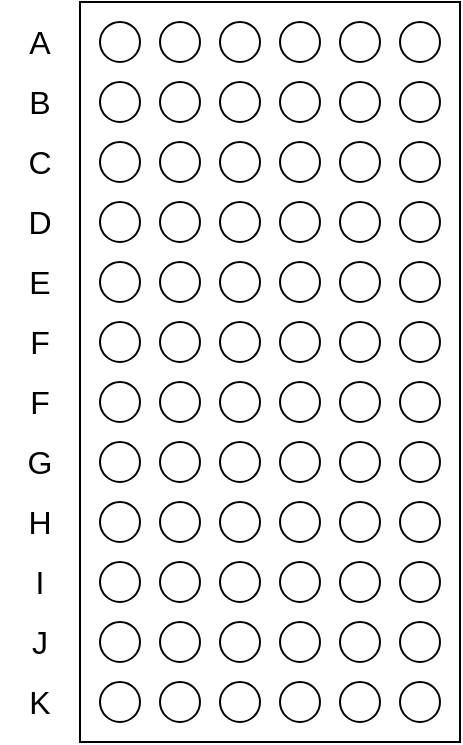 <mxfile version="20.8.1" type="github">
  <diagram id="ldtcjOp9RZMOsnM4YgLH" name="Page-1">
    <mxGraphModel dx="398" dy="523" grid="1" gridSize="10" guides="1" tooltips="1" connect="1" arrows="1" fold="1" page="0" pageScale="1" pageWidth="827" pageHeight="1169" math="0" shadow="0">
      <root>
        <mxCell id="0" />
        <mxCell id="1" parent="0" />
        <mxCell id="qduU26eSiMNXoxl_xI9t-118" value="" style="group" vertex="1" connectable="0" parent="1">
          <mxGeometry x="170" y="410" width="170" height="110" as="geometry" />
        </mxCell>
        <mxCell id="qduU26eSiMNXoxl_xI9t-5" value="" style="ellipse;whiteSpace=wrap;html=1;fontSize=16;fillColor=none;" vertex="1" parent="qduU26eSiMNXoxl_xI9t-118">
          <mxGeometry width="20" height="20" as="geometry" />
        </mxCell>
        <mxCell id="qduU26eSiMNXoxl_xI9t-13" value="" style="ellipse;whiteSpace=wrap;html=1;fontSize=16;fillColor=none;" vertex="1" parent="qduU26eSiMNXoxl_xI9t-118">
          <mxGeometry x="30" width="20" height="20" as="geometry" />
        </mxCell>
        <mxCell id="qduU26eSiMNXoxl_xI9t-15" value="" style="ellipse;whiteSpace=wrap;html=1;fontSize=16;fillColor=none;" vertex="1" parent="qduU26eSiMNXoxl_xI9t-118">
          <mxGeometry x="60" width="20" height="20" as="geometry" />
        </mxCell>
        <mxCell id="qduU26eSiMNXoxl_xI9t-21" value="" style="ellipse;whiteSpace=wrap;html=1;fontSize=16;fillColor=none;" vertex="1" parent="qduU26eSiMNXoxl_xI9t-118">
          <mxGeometry x="90" width="20" height="20" as="geometry" />
        </mxCell>
        <mxCell id="qduU26eSiMNXoxl_xI9t-22" value="" style="ellipse;whiteSpace=wrap;html=1;fontSize=16;fillColor=none;" vertex="1" parent="qduU26eSiMNXoxl_xI9t-118">
          <mxGeometry x="120" width="20" height="20" as="geometry" />
        </mxCell>
        <mxCell id="qduU26eSiMNXoxl_xI9t-23" value="" style="ellipse;whiteSpace=wrap;html=1;fontSize=16;fillColor=none;" vertex="1" parent="qduU26eSiMNXoxl_xI9t-118">
          <mxGeometry x="150" width="20" height="20" as="geometry" />
        </mxCell>
        <mxCell id="qduU26eSiMNXoxl_xI9t-28" value="" style="ellipse;whiteSpace=wrap;html=1;fontSize=16;fillColor=none;" vertex="1" parent="qduU26eSiMNXoxl_xI9t-118">
          <mxGeometry y="30" width="20" height="20" as="geometry" />
        </mxCell>
        <mxCell id="qduU26eSiMNXoxl_xI9t-29" value="" style="ellipse;whiteSpace=wrap;html=1;fontSize=16;fillColor=none;" vertex="1" parent="qduU26eSiMNXoxl_xI9t-118">
          <mxGeometry x="30" y="30" width="20" height="20" as="geometry" />
        </mxCell>
        <mxCell id="qduU26eSiMNXoxl_xI9t-30" value="" style="ellipse;whiteSpace=wrap;html=1;fontSize=16;fillColor=none;direction=west;" vertex="1" parent="qduU26eSiMNXoxl_xI9t-118">
          <mxGeometry x="60" y="30" width="20" height="20" as="geometry" />
        </mxCell>
        <mxCell id="qduU26eSiMNXoxl_xI9t-31" value="" style="ellipse;whiteSpace=wrap;html=1;fontSize=16;fillColor=none;" vertex="1" parent="qduU26eSiMNXoxl_xI9t-118">
          <mxGeometry x="90" y="30" width="20" height="20" as="geometry" />
        </mxCell>
        <mxCell id="qduU26eSiMNXoxl_xI9t-32" value="" style="ellipse;whiteSpace=wrap;html=1;fontSize=16;fillColor=none;" vertex="1" parent="qduU26eSiMNXoxl_xI9t-118">
          <mxGeometry x="120" y="30" width="20" height="20" as="geometry" />
        </mxCell>
        <mxCell id="qduU26eSiMNXoxl_xI9t-37" value="" style="ellipse;whiteSpace=wrap;html=1;fontSize=16;fillColor=none;" vertex="1" parent="qduU26eSiMNXoxl_xI9t-118">
          <mxGeometry x="150" y="30" width="20" height="20" as="geometry" />
        </mxCell>
        <mxCell id="qduU26eSiMNXoxl_xI9t-51" value="" style="ellipse;whiteSpace=wrap;html=1;fontSize=16;fillColor=none;" vertex="1" parent="qduU26eSiMNXoxl_xI9t-118">
          <mxGeometry y="60" width="20" height="20" as="geometry" />
        </mxCell>
        <mxCell id="qduU26eSiMNXoxl_xI9t-52" value="" style="ellipse;whiteSpace=wrap;html=1;fontSize=16;fillColor=none;" vertex="1" parent="qduU26eSiMNXoxl_xI9t-118">
          <mxGeometry x="30" y="60" width="20" height="20" as="geometry" />
        </mxCell>
        <mxCell id="qduU26eSiMNXoxl_xI9t-53" value="" style="ellipse;whiteSpace=wrap;html=1;fontSize=16;fillColor=none;" vertex="1" parent="qduU26eSiMNXoxl_xI9t-118">
          <mxGeometry x="60" y="60" width="20" height="20" as="geometry" />
        </mxCell>
        <mxCell id="qduU26eSiMNXoxl_xI9t-54" value="" style="ellipse;whiteSpace=wrap;html=1;fontSize=16;fillColor=none;" vertex="1" parent="qduU26eSiMNXoxl_xI9t-118">
          <mxGeometry x="90" y="60" width="20" height="20" as="geometry" />
        </mxCell>
        <mxCell id="qduU26eSiMNXoxl_xI9t-55" value="" style="ellipse;whiteSpace=wrap;html=1;fontSize=16;fillColor=none;" vertex="1" parent="qduU26eSiMNXoxl_xI9t-118">
          <mxGeometry x="120" y="60" width="20" height="20" as="geometry" />
        </mxCell>
        <mxCell id="qduU26eSiMNXoxl_xI9t-56" value="" style="ellipse;whiteSpace=wrap;html=1;fontSize=16;fillColor=none;" vertex="1" parent="qduU26eSiMNXoxl_xI9t-118">
          <mxGeometry x="150" y="60" width="20" height="20" as="geometry" />
        </mxCell>
        <mxCell id="qduU26eSiMNXoxl_xI9t-57" value="" style="ellipse;whiteSpace=wrap;html=1;fontSize=16;fillColor=none;" vertex="1" parent="qduU26eSiMNXoxl_xI9t-118">
          <mxGeometry y="90" width="20" height="20" as="geometry" />
        </mxCell>
        <mxCell id="qduU26eSiMNXoxl_xI9t-58" value="" style="ellipse;whiteSpace=wrap;html=1;fontSize=16;fillColor=none;" vertex="1" parent="qduU26eSiMNXoxl_xI9t-118">
          <mxGeometry x="30" y="90" width="20" height="20" as="geometry" />
        </mxCell>
        <mxCell id="qduU26eSiMNXoxl_xI9t-59" value="" style="ellipse;whiteSpace=wrap;html=1;fontSize=16;fillColor=none;direction=west;" vertex="1" parent="qduU26eSiMNXoxl_xI9t-118">
          <mxGeometry x="60" y="90" width="20" height="20" as="geometry" />
        </mxCell>
        <mxCell id="qduU26eSiMNXoxl_xI9t-60" value="" style="ellipse;whiteSpace=wrap;html=1;fontSize=16;fillColor=none;" vertex="1" parent="qduU26eSiMNXoxl_xI9t-118">
          <mxGeometry x="90" y="90" width="20" height="20" as="geometry" />
        </mxCell>
        <mxCell id="qduU26eSiMNXoxl_xI9t-61" value="" style="ellipse;whiteSpace=wrap;html=1;fontSize=16;fillColor=none;" vertex="1" parent="qduU26eSiMNXoxl_xI9t-118">
          <mxGeometry x="120" y="90" width="20" height="20" as="geometry" />
        </mxCell>
        <mxCell id="qduU26eSiMNXoxl_xI9t-62" value="" style="ellipse;whiteSpace=wrap;html=1;fontSize=16;fillColor=none;" vertex="1" parent="qduU26eSiMNXoxl_xI9t-118">
          <mxGeometry x="150" y="90" width="20" height="20" as="geometry" />
        </mxCell>
        <mxCell id="qduU26eSiMNXoxl_xI9t-119" value="" style="group" vertex="1" connectable="0" parent="1">
          <mxGeometry x="170" y="530" width="170" height="110" as="geometry" />
        </mxCell>
        <mxCell id="qduU26eSiMNXoxl_xI9t-120" value="" style="ellipse;whiteSpace=wrap;html=1;fontSize=16;fillColor=none;" vertex="1" parent="qduU26eSiMNXoxl_xI9t-119">
          <mxGeometry width="20" height="20" as="geometry" />
        </mxCell>
        <mxCell id="qduU26eSiMNXoxl_xI9t-121" value="" style="ellipse;whiteSpace=wrap;html=1;fontSize=16;fillColor=none;" vertex="1" parent="qduU26eSiMNXoxl_xI9t-119">
          <mxGeometry x="30" width="20" height="20" as="geometry" />
        </mxCell>
        <mxCell id="qduU26eSiMNXoxl_xI9t-122" value="" style="ellipse;whiteSpace=wrap;html=1;fontSize=16;fillColor=none;" vertex="1" parent="qduU26eSiMNXoxl_xI9t-119">
          <mxGeometry x="60" width="20" height="20" as="geometry" />
        </mxCell>
        <mxCell id="qduU26eSiMNXoxl_xI9t-123" value="" style="ellipse;whiteSpace=wrap;html=1;fontSize=16;fillColor=none;" vertex="1" parent="qduU26eSiMNXoxl_xI9t-119">
          <mxGeometry x="90" width="20" height="20" as="geometry" />
        </mxCell>
        <mxCell id="qduU26eSiMNXoxl_xI9t-124" value="" style="ellipse;whiteSpace=wrap;html=1;fontSize=16;fillColor=none;" vertex="1" parent="qduU26eSiMNXoxl_xI9t-119">
          <mxGeometry x="120" width="20" height="20" as="geometry" />
        </mxCell>
        <mxCell id="qduU26eSiMNXoxl_xI9t-125" value="" style="ellipse;whiteSpace=wrap;html=1;fontSize=16;fillColor=none;" vertex="1" parent="qduU26eSiMNXoxl_xI9t-119">
          <mxGeometry x="150" width="20" height="20" as="geometry" />
        </mxCell>
        <mxCell id="qduU26eSiMNXoxl_xI9t-126" value="" style="ellipse;whiteSpace=wrap;html=1;fontSize=16;fillColor=none;" vertex="1" parent="qduU26eSiMNXoxl_xI9t-119">
          <mxGeometry y="30.0" width="20" height="20" as="geometry" />
        </mxCell>
        <mxCell id="qduU26eSiMNXoxl_xI9t-127" value="" style="ellipse;whiteSpace=wrap;html=1;fontSize=16;fillColor=none;" vertex="1" parent="qduU26eSiMNXoxl_xI9t-119">
          <mxGeometry x="30" y="30.0" width="20" height="20" as="geometry" />
        </mxCell>
        <mxCell id="qduU26eSiMNXoxl_xI9t-128" value="" style="ellipse;whiteSpace=wrap;html=1;fontSize=16;fillColor=none;direction=west;" vertex="1" parent="qduU26eSiMNXoxl_xI9t-119">
          <mxGeometry x="60" y="30.0" width="20" height="20" as="geometry" />
        </mxCell>
        <mxCell id="qduU26eSiMNXoxl_xI9t-129" value="" style="ellipse;whiteSpace=wrap;html=1;fontSize=16;fillColor=none;" vertex="1" parent="qduU26eSiMNXoxl_xI9t-119">
          <mxGeometry x="90" y="30.0" width="20" height="20" as="geometry" />
        </mxCell>
        <mxCell id="qduU26eSiMNXoxl_xI9t-130" value="" style="ellipse;whiteSpace=wrap;html=1;fontSize=16;fillColor=none;" vertex="1" parent="qduU26eSiMNXoxl_xI9t-119">
          <mxGeometry x="120" y="30.0" width="20" height="20" as="geometry" />
        </mxCell>
        <mxCell id="qduU26eSiMNXoxl_xI9t-131" value="" style="ellipse;whiteSpace=wrap;html=1;fontSize=16;fillColor=none;" vertex="1" parent="qduU26eSiMNXoxl_xI9t-119">
          <mxGeometry x="150" y="30.0" width="20" height="20" as="geometry" />
        </mxCell>
        <mxCell id="qduU26eSiMNXoxl_xI9t-132" value="" style="ellipse;whiteSpace=wrap;html=1;fontSize=16;fillColor=none;" vertex="1" parent="qduU26eSiMNXoxl_xI9t-119">
          <mxGeometry y="60.0" width="20" height="20" as="geometry" />
        </mxCell>
        <mxCell id="qduU26eSiMNXoxl_xI9t-133" value="" style="ellipse;whiteSpace=wrap;html=1;fontSize=16;fillColor=none;" vertex="1" parent="qduU26eSiMNXoxl_xI9t-119">
          <mxGeometry x="30" y="60.0" width="20" height="20" as="geometry" />
        </mxCell>
        <mxCell id="qduU26eSiMNXoxl_xI9t-134" value="" style="ellipse;whiteSpace=wrap;html=1;fontSize=16;fillColor=none;" vertex="1" parent="qduU26eSiMNXoxl_xI9t-119">
          <mxGeometry x="60" y="60.0" width="20" height="20" as="geometry" />
        </mxCell>
        <mxCell id="qduU26eSiMNXoxl_xI9t-135" value="" style="ellipse;whiteSpace=wrap;html=1;fontSize=16;fillColor=none;" vertex="1" parent="qduU26eSiMNXoxl_xI9t-119">
          <mxGeometry x="90" y="60.0" width="20" height="20" as="geometry" />
        </mxCell>
        <mxCell id="qduU26eSiMNXoxl_xI9t-136" value="" style="ellipse;whiteSpace=wrap;html=1;fontSize=16;fillColor=none;" vertex="1" parent="qduU26eSiMNXoxl_xI9t-119">
          <mxGeometry x="120" y="60.0" width="20" height="20" as="geometry" />
        </mxCell>
        <mxCell id="qduU26eSiMNXoxl_xI9t-137" value="" style="ellipse;whiteSpace=wrap;html=1;fontSize=16;fillColor=none;" vertex="1" parent="qduU26eSiMNXoxl_xI9t-119">
          <mxGeometry x="150" y="60.0" width="20" height="20" as="geometry" />
        </mxCell>
        <mxCell id="qduU26eSiMNXoxl_xI9t-138" value="" style="ellipse;whiteSpace=wrap;html=1;fontSize=16;fillColor=none;" vertex="1" parent="qduU26eSiMNXoxl_xI9t-119">
          <mxGeometry y="90" width="20" height="20" as="geometry" />
        </mxCell>
        <mxCell id="qduU26eSiMNXoxl_xI9t-139" value="" style="ellipse;whiteSpace=wrap;html=1;fontSize=16;fillColor=none;" vertex="1" parent="qduU26eSiMNXoxl_xI9t-119">
          <mxGeometry x="30" y="90" width="20" height="20" as="geometry" />
        </mxCell>
        <mxCell id="qduU26eSiMNXoxl_xI9t-140" value="" style="ellipse;whiteSpace=wrap;html=1;fontSize=16;fillColor=none;direction=west;" vertex="1" parent="qduU26eSiMNXoxl_xI9t-119">
          <mxGeometry x="60" y="90" width="20" height="20" as="geometry" />
        </mxCell>
        <mxCell id="qduU26eSiMNXoxl_xI9t-141" value="" style="ellipse;whiteSpace=wrap;html=1;fontSize=16;fillColor=none;" vertex="1" parent="qduU26eSiMNXoxl_xI9t-119">
          <mxGeometry x="90" y="90" width="20" height="20" as="geometry" />
        </mxCell>
        <mxCell id="qduU26eSiMNXoxl_xI9t-142" value="" style="ellipse;whiteSpace=wrap;html=1;fontSize=16;fillColor=none;" vertex="1" parent="qduU26eSiMNXoxl_xI9t-119">
          <mxGeometry x="120" y="90" width="20" height="20" as="geometry" />
        </mxCell>
        <mxCell id="qduU26eSiMNXoxl_xI9t-143" value="" style="ellipse;whiteSpace=wrap;html=1;fontSize=16;fillColor=none;" vertex="1" parent="qduU26eSiMNXoxl_xI9t-119">
          <mxGeometry x="150" y="90" width="20" height="20" as="geometry" />
        </mxCell>
        <mxCell id="qduU26eSiMNXoxl_xI9t-145" value="" style="group" vertex="1" connectable="0" parent="1">
          <mxGeometry x="170" y="650" width="170" height="110" as="geometry" />
        </mxCell>
        <mxCell id="qduU26eSiMNXoxl_xI9t-146" value="" style="ellipse;whiteSpace=wrap;html=1;fontSize=16;fillColor=none;" vertex="1" parent="qduU26eSiMNXoxl_xI9t-145">
          <mxGeometry width="20" height="20.0" as="geometry" />
        </mxCell>
        <mxCell id="qduU26eSiMNXoxl_xI9t-147" value="" style="ellipse;whiteSpace=wrap;html=1;fontSize=16;fillColor=none;" vertex="1" parent="qduU26eSiMNXoxl_xI9t-145">
          <mxGeometry x="30" width="20" height="20.0" as="geometry" />
        </mxCell>
        <mxCell id="qduU26eSiMNXoxl_xI9t-148" value="" style="ellipse;whiteSpace=wrap;html=1;fontSize=16;fillColor=none;" vertex="1" parent="qduU26eSiMNXoxl_xI9t-145">
          <mxGeometry x="60" width="20" height="20.0" as="geometry" />
        </mxCell>
        <mxCell id="qduU26eSiMNXoxl_xI9t-149" value="" style="ellipse;whiteSpace=wrap;html=1;fontSize=16;fillColor=none;" vertex="1" parent="qduU26eSiMNXoxl_xI9t-145">
          <mxGeometry x="90" width="20" height="20.0" as="geometry" />
        </mxCell>
        <mxCell id="qduU26eSiMNXoxl_xI9t-150" value="" style="ellipse;whiteSpace=wrap;html=1;fontSize=16;fillColor=none;" vertex="1" parent="qduU26eSiMNXoxl_xI9t-145">
          <mxGeometry x="120" width="20" height="20.0" as="geometry" />
        </mxCell>
        <mxCell id="qduU26eSiMNXoxl_xI9t-151" value="" style="ellipse;whiteSpace=wrap;html=1;fontSize=16;fillColor=none;" vertex="1" parent="qduU26eSiMNXoxl_xI9t-145">
          <mxGeometry x="150" width="20" height="20.0" as="geometry" />
        </mxCell>
        <mxCell id="qduU26eSiMNXoxl_xI9t-152" value="" style="ellipse;whiteSpace=wrap;html=1;fontSize=16;fillColor=none;" vertex="1" parent="qduU26eSiMNXoxl_xI9t-145">
          <mxGeometry y="30.0" width="20" height="20.0" as="geometry" />
        </mxCell>
        <mxCell id="qduU26eSiMNXoxl_xI9t-153" value="" style="ellipse;whiteSpace=wrap;html=1;fontSize=16;fillColor=none;" vertex="1" parent="qduU26eSiMNXoxl_xI9t-145">
          <mxGeometry x="30" y="30.0" width="20" height="20.0" as="geometry" />
        </mxCell>
        <mxCell id="qduU26eSiMNXoxl_xI9t-154" value="" style="ellipse;whiteSpace=wrap;html=1;fontSize=16;fillColor=none;direction=west;" vertex="1" parent="qduU26eSiMNXoxl_xI9t-145">
          <mxGeometry x="60" y="30.0" width="20" height="20.0" as="geometry" />
        </mxCell>
        <mxCell id="qduU26eSiMNXoxl_xI9t-155" value="" style="ellipse;whiteSpace=wrap;html=1;fontSize=16;fillColor=none;" vertex="1" parent="qduU26eSiMNXoxl_xI9t-145">
          <mxGeometry x="90" y="30.0" width="20" height="20.0" as="geometry" />
        </mxCell>
        <mxCell id="qduU26eSiMNXoxl_xI9t-156" value="" style="ellipse;whiteSpace=wrap;html=1;fontSize=16;fillColor=none;" vertex="1" parent="qduU26eSiMNXoxl_xI9t-145">
          <mxGeometry x="120" y="30.0" width="20" height="20.0" as="geometry" />
        </mxCell>
        <mxCell id="qduU26eSiMNXoxl_xI9t-157" value="" style="ellipse;whiteSpace=wrap;html=1;fontSize=16;fillColor=none;" vertex="1" parent="qduU26eSiMNXoxl_xI9t-145">
          <mxGeometry x="150" y="30.0" width="20" height="20.0" as="geometry" />
        </mxCell>
        <mxCell id="qduU26eSiMNXoxl_xI9t-158" value="" style="ellipse;whiteSpace=wrap;html=1;fontSize=16;fillColor=none;" vertex="1" parent="qduU26eSiMNXoxl_xI9t-145">
          <mxGeometry y="60.0" width="20" height="20.0" as="geometry" />
        </mxCell>
        <mxCell id="qduU26eSiMNXoxl_xI9t-159" value="" style="ellipse;whiteSpace=wrap;html=1;fontSize=16;fillColor=none;" vertex="1" parent="qduU26eSiMNXoxl_xI9t-145">
          <mxGeometry x="30" y="60.0" width="20" height="20.0" as="geometry" />
        </mxCell>
        <mxCell id="qduU26eSiMNXoxl_xI9t-160" value="" style="ellipse;whiteSpace=wrap;html=1;fontSize=16;fillColor=none;" vertex="1" parent="qduU26eSiMNXoxl_xI9t-145">
          <mxGeometry x="60" y="60.0" width="20" height="20.0" as="geometry" />
        </mxCell>
        <mxCell id="qduU26eSiMNXoxl_xI9t-161" value="" style="ellipse;whiteSpace=wrap;html=1;fontSize=16;fillColor=none;" vertex="1" parent="qduU26eSiMNXoxl_xI9t-145">
          <mxGeometry x="90" y="60.0" width="20" height="20.0" as="geometry" />
        </mxCell>
        <mxCell id="qduU26eSiMNXoxl_xI9t-162" value="" style="ellipse;whiteSpace=wrap;html=1;fontSize=16;fillColor=none;" vertex="1" parent="qduU26eSiMNXoxl_xI9t-145">
          <mxGeometry x="120" y="60.0" width="20" height="20.0" as="geometry" />
        </mxCell>
        <mxCell id="qduU26eSiMNXoxl_xI9t-163" value="" style="ellipse;whiteSpace=wrap;html=1;fontSize=16;fillColor=none;" vertex="1" parent="qduU26eSiMNXoxl_xI9t-145">
          <mxGeometry x="150" y="60.0" width="20" height="20.0" as="geometry" />
        </mxCell>
        <mxCell id="qduU26eSiMNXoxl_xI9t-164" value="" style="ellipse;whiteSpace=wrap;html=1;fontSize=16;fillColor=none;" vertex="1" parent="qduU26eSiMNXoxl_xI9t-145">
          <mxGeometry y="90.0" width="20" height="20.0" as="geometry" />
        </mxCell>
        <mxCell id="qduU26eSiMNXoxl_xI9t-165" value="" style="ellipse;whiteSpace=wrap;html=1;fontSize=16;fillColor=none;" vertex="1" parent="qduU26eSiMNXoxl_xI9t-145">
          <mxGeometry x="30" y="90.0" width="20" height="20.0" as="geometry" />
        </mxCell>
        <mxCell id="qduU26eSiMNXoxl_xI9t-166" value="" style="ellipse;whiteSpace=wrap;html=1;fontSize=16;fillColor=none;direction=west;" vertex="1" parent="qduU26eSiMNXoxl_xI9t-145">
          <mxGeometry x="60" y="90.0" width="20" height="20.0" as="geometry" />
        </mxCell>
        <mxCell id="qduU26eSiMNXoxl_xI9t-167" value="" style="ellipse;whiteSpace=wrap;html=1;fontSize=16;fillColor=none;" vertex="1" parent="qduU26eSiMNXoxl_xI9t-145">
          <mxGeometry x="90" y="90.0" width="20" height="20.0" as="geometry" />
        </mxCell>
        <mxCell id="qduU26eSiMNXoxl_xI9t-168" value="" style="ellipse;whiteSpace=wrap;html=1;fontSize=16;fillColor=none;" vertex="1" parent="qduU26eSiMNXoxl_xI9t-145">
          <mxGeometry x="120" y="90.0" width="20" height="20.0" as="geometry" />
        </mxCell>
        <mxCell id="qduU26eSiMNXoxl_xI9t-169" value="" style="ellipse;whiteSpace=wrap;html=1;fontSize=16;fillColor=none;" vertex="1" parent="qduU26eSiMNXoxl_xI9t-145">
          <mxGeometry x="150" y="90.0" width="20" height="20.0" as="geometry" />
        </mxCell>
        <mxCell id="qduU26eSiMNXoxl_xI9t-171" value="" style="rounded=0;whiteSpace=wrap;html=1;fontSize=16;fillColor=none;" vertex="1" parent="1">
          <mxGeometry x="160" y="400" width="190" height="370" as="geometry" />
        </mxCell>
        <mxCell id="qduU26eSiMNXoxl_xI9t-172" value="A" style="text;strokeColor=none;fillColor=none;html=1;align=center;verticalAlign=middle;whiteSpace=wrap;rounded=0;fontSize=16;" vertex="1" parent="1">
          <mxGeometry x="120" y="410" width="40" height="20" as="geometry" />
        </mxCell>
        <mxCell id="qduU26eSiMNXoxl_xI9t-175" value="B" style="text;strokeColor=none;fillColor=none;html=1;align=center;verticalAlign=middle;whiteSpace=wrap;rounded=0;fontSize=16;" vertex="1" parent="1">
          <mxGeometry x="120" y="440" width="40" height="20" as="geometry" />
        </mxCell>
        <mxCell id="qduU26eSiMNXoxl_xI9t-176" value="C" style="text;strokeColor=none;fillColor=none;html=1;align=center;verticalAlign=middle;whiteSpace=wrap;rounded=0;fontSize=16;" vertex="1" parent="1">
          <mxGeometry x="120" y="470" width="40" height="20" as="geometry" />
        </mxCell>
        <mxCell id="qduU26eSiMNXoxl_xI9t-177" value="D" style="text;strokeColor=none;fillColor=none;html=1;align=center;verticalAlign=middle;whiteSpace=wrap;rounded=0;fontSize=16;" vertex="1" parent="1">
          <mxGeometry x="120" y="500" width="40" height="20" as="geometry" />
        </mxCell>
        <mxCell id="qduU26eSiMNXoxl_xI9t-178" value="E" style="text;strokeColor=none;fillColor=none;html=1;align=center;verticalAlign=middle;whiteSpace=wrap;rounded=0;fontSize=16;" vertex="1" parent="1">
          <mxGeometry x="120" y="530" width="40" height="20" as="geometry" />
        </mxCell>
        <mxCell id="qduU26eSiMNXoxl_xI9t-179" value="F" style="text;strokeColor=none;fillColor=none;html=1;align=center;verticalAlign=middle;whiteSpace=wrap;rounded=0;fontSize=16;" vertex="1" parent="1">
          <mxGeometry x="120" y="560" width="40" height="20" as="geometry" />
        </mxCell>
        <mxCell id="qduU26eSiMNXoxl_xI9t-180" value="F" style="text;strokeColor=none;fillColor=none;html=1;align=center;verticalAlign=middle;whiteSpace=wrap;rounded=0;fontSize=16;" vertex="1" parent="1">
          <mxGeometry x="120" y="590" width="40" height="20" as="geometry" />
        </mxCell>
        <mxCell id="qduU26eSiMNXoxl_xI9t-181" value="G" style="text;strokeColor=none;fillColor=none;html=1;align=center;verticalAlign=middle;whiteSpace=wrap;rounded=0;fontSize=16;" vertex="1" parent="1">
          <mxGeometry x="120" y="620" width="40" height="20" as="geometry" />
        </mxCell>
        <mxCell id="qduU26eSiMNXoxl_xI9t-183" value="H" style="text;strokeColor=none;fillColor=none;html=1;align=center;verticalAlign=middle;whiteSpace=wrap;rounded=0;fontSize=16;" vertex="1" parent="1">
          <mxGeometry x="120" y="650" width="40" height="20" as="geometry" />
        </mxCell>
        <mxCell id="qduU26eSiMNXoxl_xI9t-184" value="I" style="text;strokeColor=none;fillColor=none;html=1;align=center;verticalAlign=middle;whiteSpace=wrap;rounded=0;fontSize=16;" vertex="1" parent="1">
          <mxGeometry x="120" y="680" width="40" height="20" as="geometry" />
        </mxCell>
        <mxCell id="qduU26eSiMNXoxl_xI9t-185" value="J" style="text;strokeColor=none;fillColor=none;html=1;align=center;verticalAlign=middle;whiteSpace=wrap;rounded=0;fontSize=16;" vertex="1" parent="1">
          <mxGeometry x="120" y="710" width="40" height="20" as="geometry" />
        </mxCell>
        <mxCell id="qduU26eSiMNXoxl_xI9t-186" value="K" style="text;strokeColor=none;fillColor=none;html=1;align=center;verticalAlign=middle;whiteSpace=wrap;rounded=0;fontSize=16;" vertex="1" parent="1">
          <mxGeometry x="120" y="740" width="40" height="20" as="geometry" />
        </mxCell>
      </root>
    </mxGraphModel>
  </diagram>
</mxfile>
